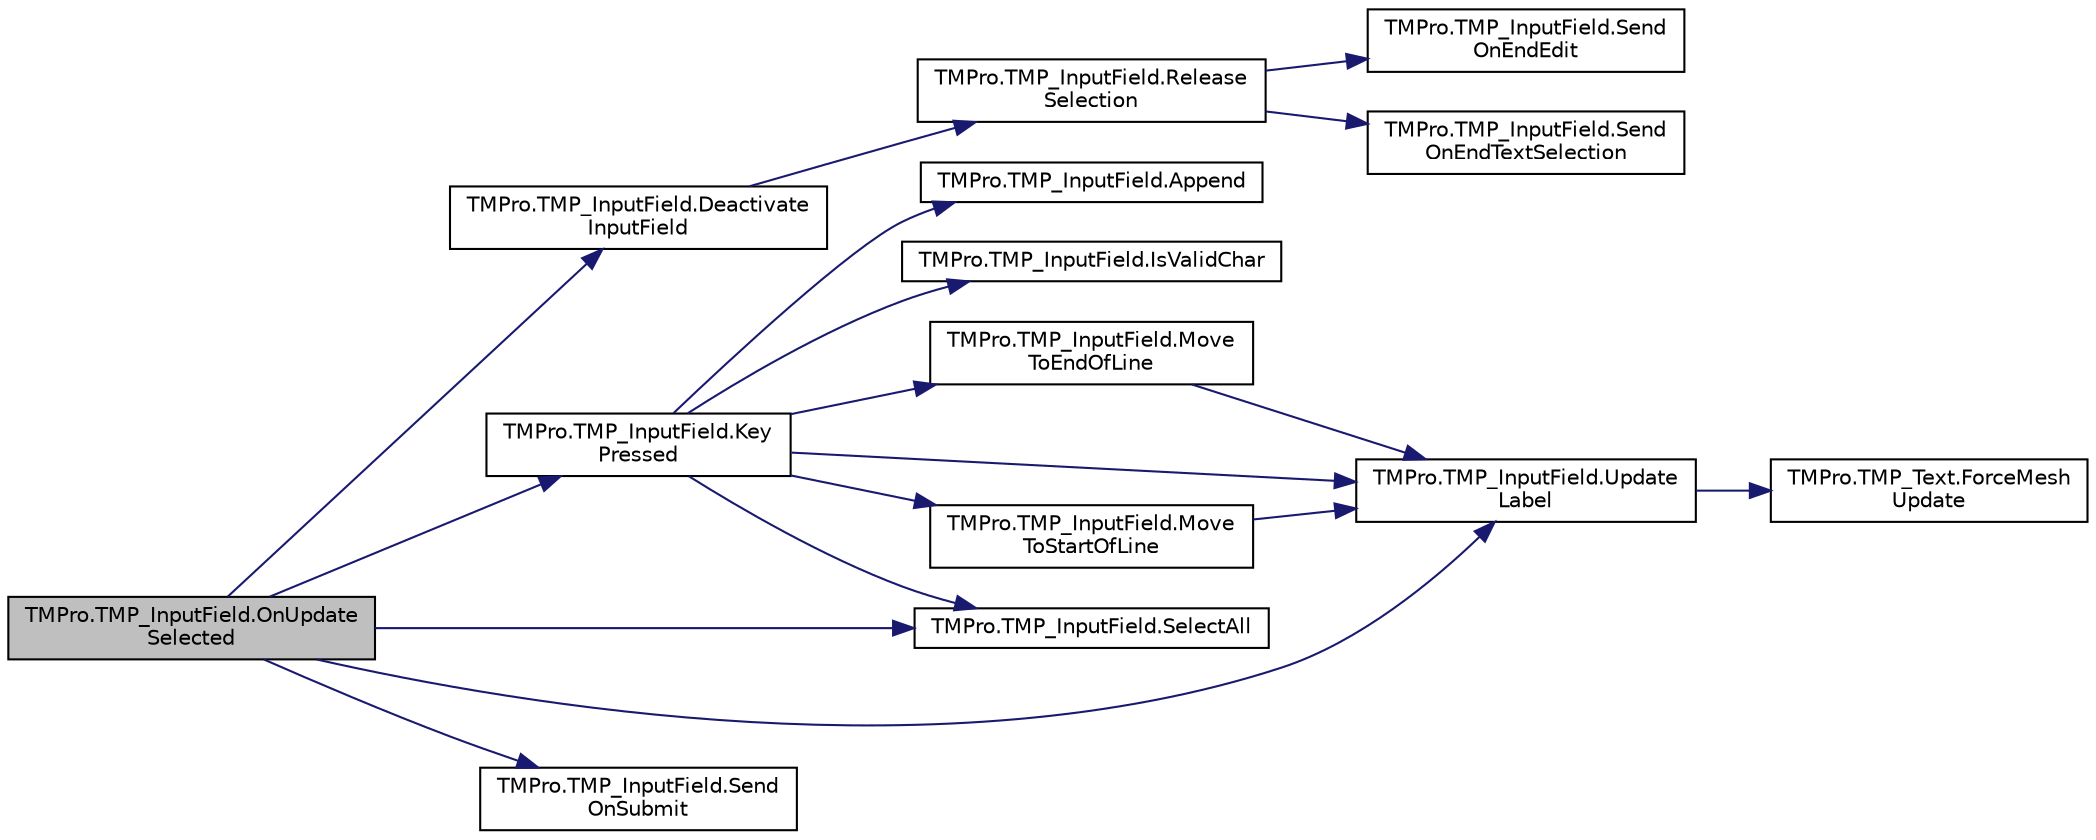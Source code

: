 digraph "TMPro.TMP_InputField.OnUpdateSelected"
{
 // LATEX_PDF_SIZE
  edge [fontname="Helvetica",fontsize="10",labelfontname="Helvetica",labelfontsize="10"];
  node [fontname="Helvetica",fontsize="10",shape=record];
  rankdir="LR";
  Node1 [label="TMPro.TMP_InputField.OnUpdate\lSelected",height=0.2,width=0.4,color="black", fillcolor="grey75", style="filled", fontcolor="black",tooltip=" "];
  Node1 -> Node2 [color="midnightblue",fontsize="10",style="solid",fontname="Helvetica"];
  Node2 [label="TMPro.TMP_InputField.Deactivate\lInputField",height=0.2,width=0.4,color="black", fillcolor="white", style="filled",URL="$class_t_m_pro_1_1_t_m_p___input_field.html#af972523ea46f02204c7471f54ccd61b6",tooltip=" "];
  Node2 -> Node3 [color="midnightblue",fontsize="10",style="solid",fontname="Helvetica"];
  Node3 [label="TMPro.TMP_InputField.Release\lSelection",height=0.2,width=0.4,color="black", fillcolor="white", style="filled",URL="$class_t_m_pro_1_1_t_m_p___input_field.html#a0ca70769250b44af1ef6a8c743f5563e",tooltip=" "];
  Node3 -> Node4 [color="midnightblue",fontsize="10",style="solid",fontname="Helvetica"];
  Node4 [label="TMPro.TMP_InputField.Send\lOnEndEdit",height=0.2,width=0.4,color="black", fillcolor="white", style="filled",URL="$class_t_m_pro_1_1_t_m_p___input_field.html#adba4a85e3c7777a5573ed2ff139e4517",tooltip="Submit the input field's text."];
  Node3 -> Node5 [color="midnightblue",fontsize="10",style="solid",fontname="Helvetica"];
  Node5 [label="TMPro.TMP_InputField.Send\lOnEndTextSelection",height=0.2,width=0.4,color="black", fillcolor="white", style="filled",URL="$class_t_m_pro_1_1_t_m_p___input_field.html#ac3305c44c797f1f8c62d81851e8f118c",tooltip=" "];
  Node1 -> Node6 [color="midnightblue",fontsize="10",style="solid",fontname="Helvetica"];
  Node6 [label="TMPro.TMP_InputField.Key\lPressed",height=0.2,width=0.4,color="black", fillcolor="white", style="filled",URL="$class_t_m_pro_1_1_t_m_p___input_field.html#a9ef972ef2261f10383fd4a900a9c3449",tooltip=" "];
  Node6 -> Node7 [color="midnightblue",fontsize="10",style="solid",fontname="Helvetica"];
  Node7 [label="TMPro.TMP_InputField.Append",height=0.2,width=0.4,color="black", fillcolor="white", style="filled",URL="$class_t_m_pro_1_1_t_m_p___input_field.html#a3d675445c819058d84bfa8b8889fb119",tooltip="Append the specified text to the end of the current."];
  Node6 -> Node8 [color="midnightblue",fontsize="10",style="solid",fontname="Helvetica"];
  Node8 [label="TMPro.TMP_InputField.IsValidChar",height=0.2,width=0.4,color="black", fillcolor="white", style="filled",URL="$class_t_m_pro_1_1_t_m_p___input_field.html#ad8ccac2088400564ddeac6201c0aba03",tooltip=" "];
  Node6 -> Node9 [color="midnightblue",fontsize="10",style="solid",fontname="Helvetica"];
  Node9 [label="TMPro.TMP_InputField.Move\lToEndOfLine",height=0.2,width=0.4,color="black", fillcolor="white", style="filled",URL="$class_t_m_pro_1_1_t_m_p___input_field.html#a817cdcf34d7711275ffa8643b02a73fa",tooltip="Move to the end of the current line of text."];
  Node9 -> Node10 [color="midnightblue",fontsize="10",style="solid",fontname="Helvetica"];
  Node10 [label="TMPro.TMP_InputField.Update\lLabel",height=0.2,width=0.4,color="black", fillcolor="white", style="filled",URL="$class_t_m_pro_1_1_t_m_p___input_field.html#a1ac4c595e5f686b371e27745b0a2c99b",tooltip="Update the visual text Text."];
  Node10 -> Node11 [color="midnightblue",fontsize="10",style="solid",fontname="Helvetica"];
  Node11 [label="TMPro.TMP_Text.ForceMesh\lUpdate",height=0.2,width=0.4,color="black", fillcolor="white", style="filled",URL="$class_t_m_pro_1_1_t_m_p___text.html#acc79714f2b21eff7b784d8282a6f7756",tooltip="Function to force regeneration of the text object before its normal process time. This is useful when..."];
  Node6 -> Node12 [color="midnightblue",fontsize="10",style="solid",fontname="Helvetica"];
  Node12 [label="TMPro.TMP_InputField.Move\lToStartOfLine",height=0.2,width=0.4,color="black", fillcolor="white", style="filled",URL="$class_t_m_pro_1_1_t_m_p___input_field.html#ad0c485854da42ede16b5127258120c40",tooltip="Move to the start of the current line of text."];
  Node12 -> Node10 [color="midnightblue",fontsize="10",style="solid",fontname="Helvetica"];
  Node6 -> Node13 [color="midnightblue",fontsize="10",style="solid",fontname="Helvetica"];
  Node13 [label="TMPro.TMP_InputField.SelectAll",height=0.2,width=0.4,color="black", fillcolor="white", style="filled",URL="$class_t_m_pro_1_1_t_m_p___input_field.html#ae7246b94a4be46fb34a132db2cbcbf98",tooltip=" "];
  Node6 -> Node10 [color="midnightblue",fontsize="10",style="solid",fontname="Helvetica"];
  Node1 -> Node13 [color="midnightblue",fontsize="10",style="solid",fontname="Helvetica"];
  Node1 -> Node14 [color="midnightblue",fontsize="10",style="solid",fontname="Helvetica"];
  Node14 [label="TMPro.TMP_InputField.Send\lOnSubmit",height=0.2,width=0.4,color="black", fillcolor="white", style="filled",URL="$class_t_m_pro_1_1_t_m_p___input_field.html#abf60ea8cc14546e9e0ca9f88db152b13",tooltip=" "];
  Node1 -> Node10 [color="midnightblue",fontsize="10",style="solid",fontname="Helvetica"];
}

